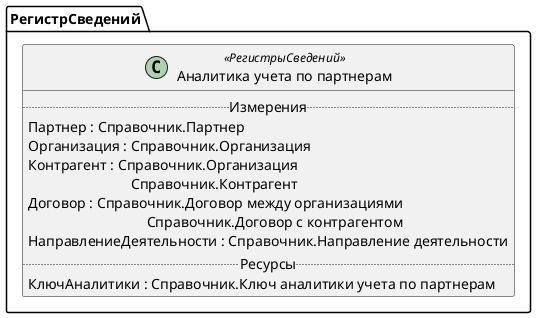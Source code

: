 ﻿@startuml АналитикаУчетаПоПартнерам
'!include templates.wsd
'..\include templates.wsd
class РегистрСведений.АналитикаУчетаПоПартнерам as "Аналитика учета по партнерам" <<РегистрыСведений>>
{
..Измерения..
Партнер : Справочник.Партнер
Организация : Справочник.Организация
Контрагент : Справочник.Организация\rСправочник.Контрагент
Договор : Справочник.Договор между организациями\rСправочник.Договор с контрагентом
НаправлениеДеятельности : Справочник.Направление деятельности
..Ресурсы..
КлючАналитики : Справочник.Ключ аналитики учета по партнерам
}
@enduml
